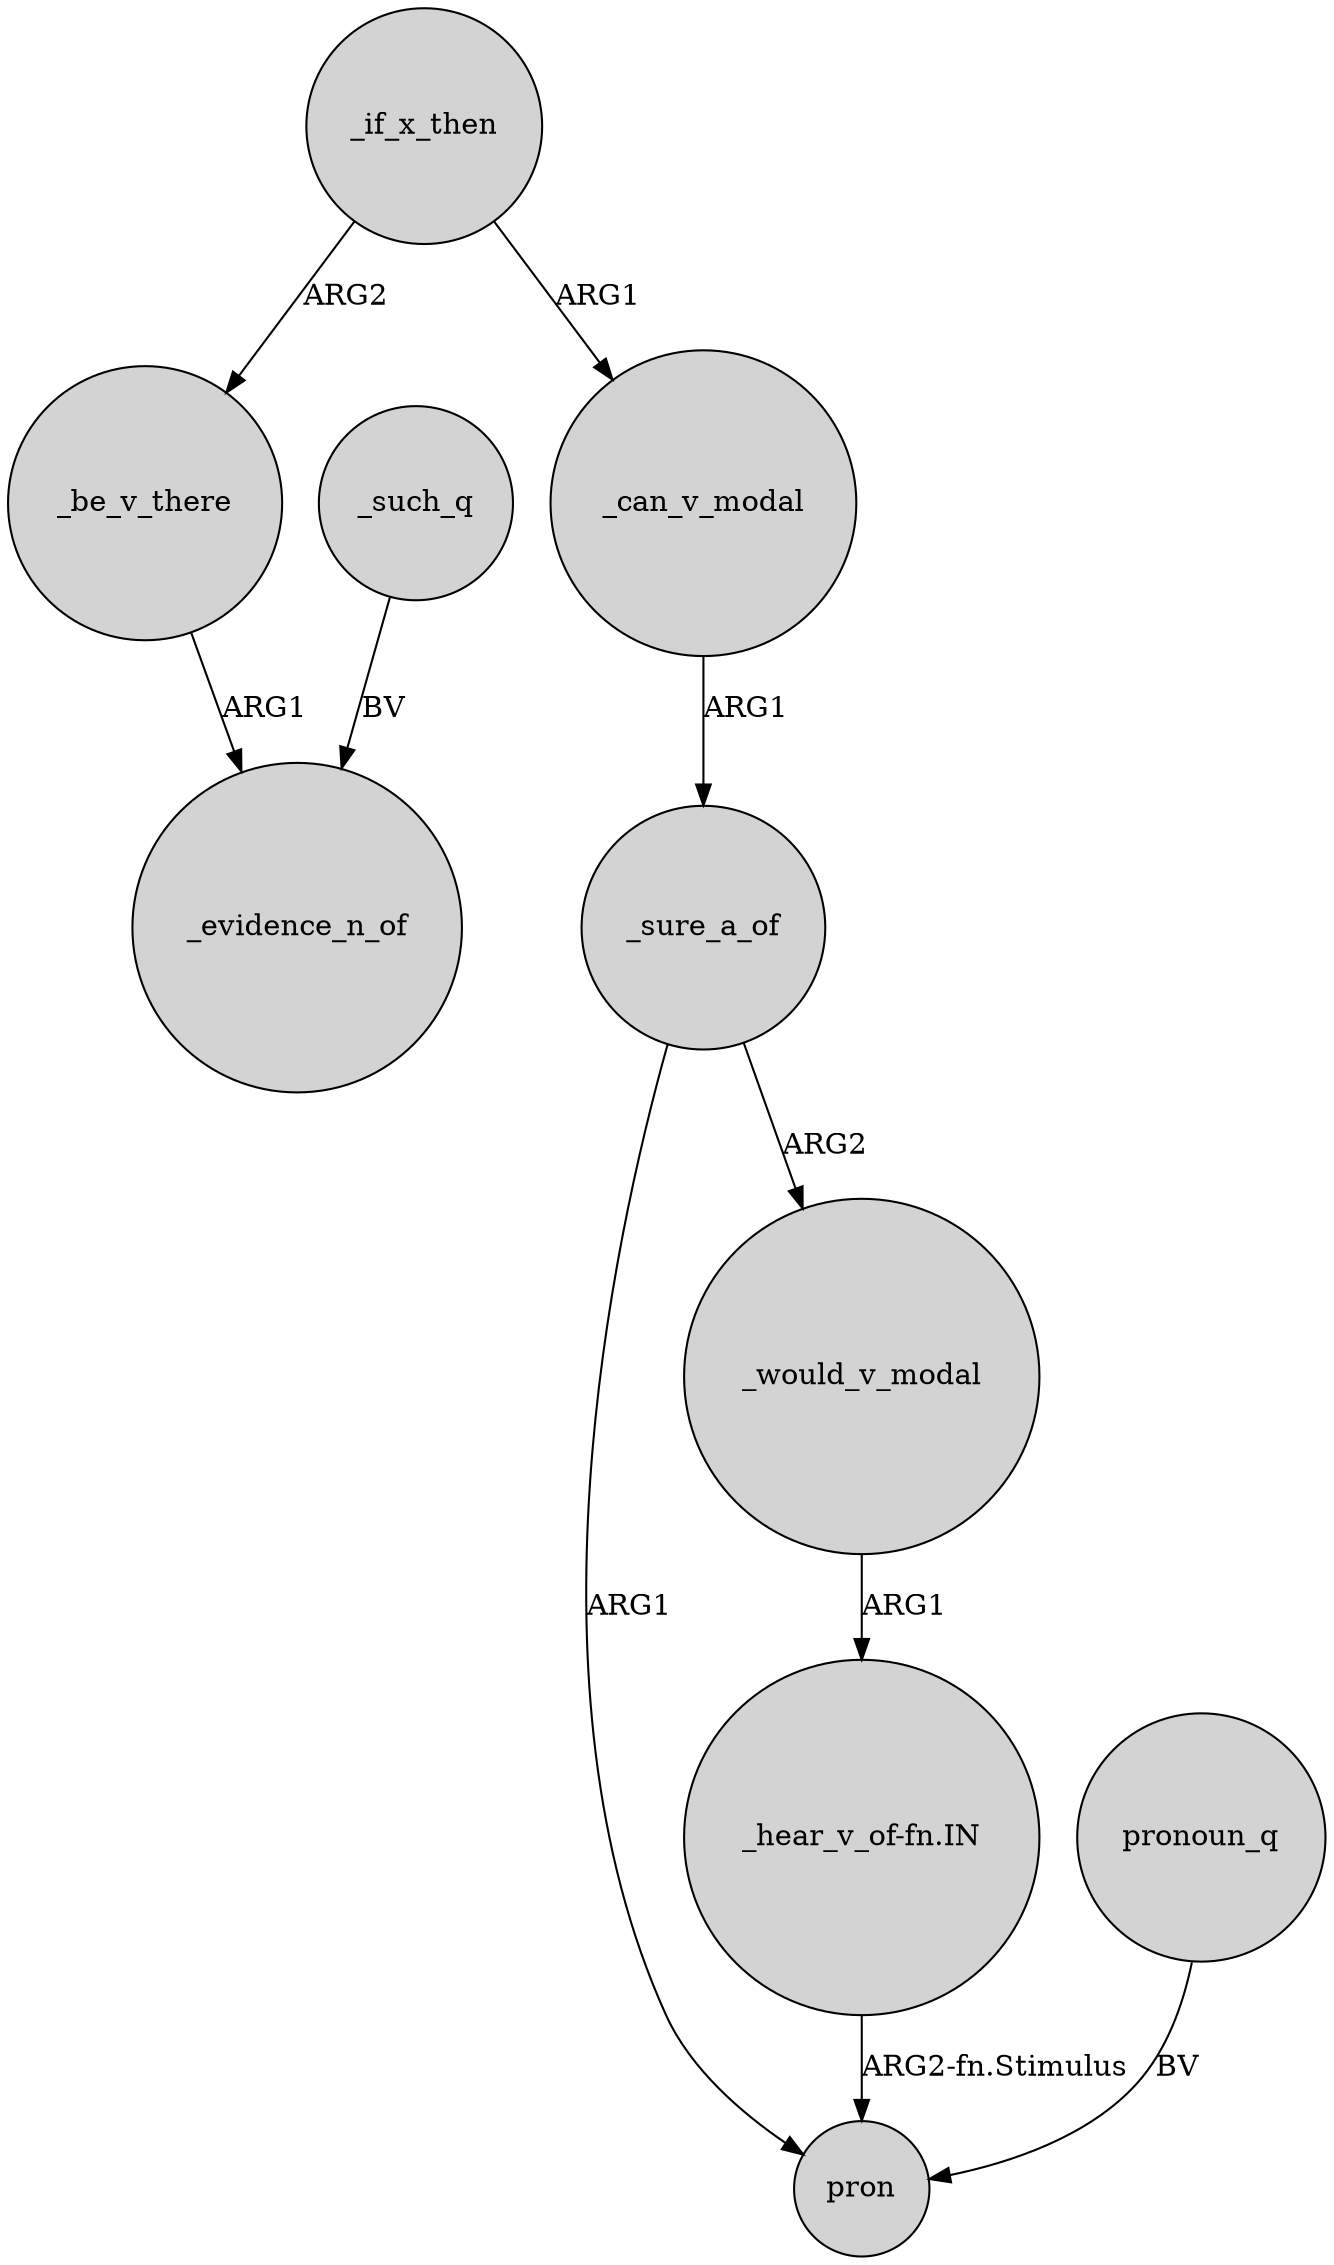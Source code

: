 digraph {
	node [shape=circle style=filled]
	_if_x_then -> _be_v_there [label=ARG2]
	_can_v_modal -> _sure_a_of [label=ARG1]
	"_hear_v_of-fn.IN" -> pron [label="ARG2-fn.Stimulus"]
	_if_x_then -> _can_v_modal [label=ARG1]
	_sure_a_of -> pron [label=ARG1]
	_be_v_there -> _evidence_n_of [label=ARG1]
	_such_q -> _evidence_n_of [label=BV]
	_would_v_modal -> "_hear_v_of-fn.IN" [label=ARG1]
	_sure_a_of -> _would_v_modal [label=ARG2]
	pronoun_q -> pron [label=BV]
}
